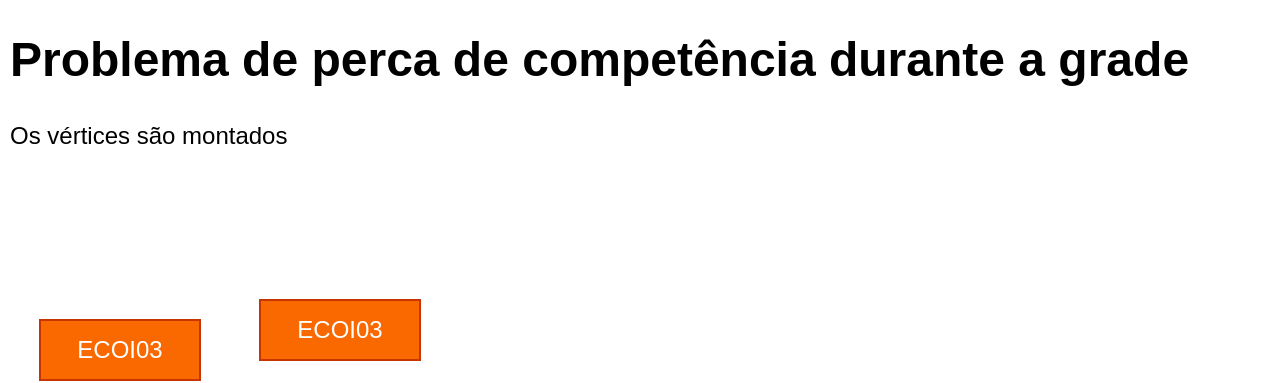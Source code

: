 <mxfile version="13.10.0" type="embed">
    <diagram id="_tIYx7DQSYHOJ-bCo76K" name="Page-1">
        <mxGraphModel dx="695" dy="564" grid="1" gridSize="10" guides="1" tooltips="1" connect="1" arrows="1" fold="1" page="1" pageScale="1" pageWidth="850" pageHeight="1100" math="0" shadow="0">
            <root>
                <mxCell id="0"/>
                <mxCell id="1" parent="0"/>
                <mxCell id="2" value="ECOI03" style="rounded=0;whiteSpace=wrap;html=1;fillColor=#fa6800;strokeColor=#C73500;fontColor=#ffffff;" vertex="1" parent="1">
                    <mxGeometry x="50" y="180" width="80" height="30" as="geometry"/>
                </mxCell>
                <mxCell id="3" value="ECOI03" style="rounded=0;whiteSpace=wrap;html=1;fillColor=#fa6800;strokeColor=#C73500;fontColor=#ffffff;" vertex="1" parent="1">
                    <mxGeometry x="160" y="170" width="80" height="30" as="geometry"/>
                </mxCell>
                <mxCell id="6" value="&lt;h1&gt;Problema de perca de competência durante a grade&lt;/h1&gt;&lt;p&gt;Os vértices são montados&amp;nbsp;&lt;/p&gt;" style="text;html=1;strokeColor=none;fillColor=none;spacing=5;spacingTop=-20;whiteSpace=wrap;overflow=hidden;rounded=0;" vertex="1" parent="1">
                    <mxGeometry x="30" y="30" width="630" height="120" as="geometry"/>
                </mxCell>
            </root>
        </mxGraphModel>
    </diagram>
</mxfile>